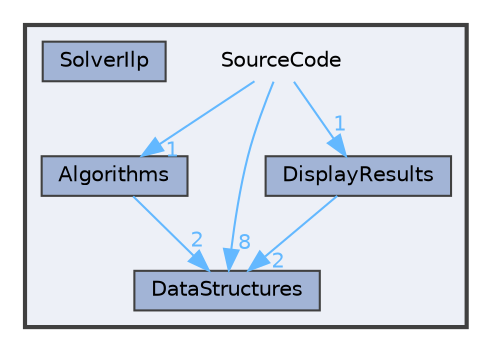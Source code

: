 digraph "SourceCode"
{
 // LATEX_PDF_SIZE
  bgcolor="transparent";
  edge [fontname=Helvetica,fontsize=10,labelfontname=Helvetica,labelfontsize=10];
  node [fontname=Helvetica,fontsize=10,shape=box,height=0.2,width=0.4];
  compound=true
  subgraph clusterdir_ec5974339a1de2ed9600da4dc21f3a8e {
    graph [ bgcolor="#edf0f7", pencolor="grey25", label="", fontname=Helvetica,fontsize=10 style="filled,bold", URL="dir_ec5974339a1de2ed9600da4dc21f3a8e.html",tooltip=""]
    dir_ec5974339a1de2ed9600da4dc21f3a8e [shape=plaintext, label="SourceCode"];
  dir_6996d7c2da31c87b6af046372cf1d272 [label="Algorithms", fillcolor="#a2b4d6", color="grey25", style="filled", URL="dir_6996d7c2da31c87b6af046372cf1d272.html",tooltip=""];
  dir_c4e5523b5476281f51f15f719c8bc922 [label="DataStructures", fillcolor="#a2b4d6", color="grey25", style="filled", URL="dir_c4e5523b5476281f51f15f719c8bc922.html",tooltip=""];
  dir_6083c192145012664d19c75882eee3b9 [label="DisplayResults", fillcolor="#a2b4d6", color="grey25", style="filled", URL="dir_6083c192145012664d19c75882eee3b9.html",tooltip=""];
  dir_f32aab91f34a4fe4ec268f3066c43695 [label="SolverIlp", fillcolor="#a2b4d6", color="grey25", style="filled", URL="dir_f32aab91f34a4fe4ec268f3066c43695.html",tooltip=""];
  }
  dir_ec5974339a1de2ed9600da4dc21f3a8e->dir_6083c192145012664d19c75882eee3b9 [headlabel="1", labeldistance=1.5 headhref="dir_000004_000002.html" href="dir_000004_000002.html" color="steelblue1" fontcolor="steelblue1"];
  dir_ec5974339a1de2ed9600da4dc21f3a8e->dir_6996d7c2da31c87b6af046372cf1d272 [headlabel="1", labeldistance=1.5 headhref="dir_000004_000000.html" href="dir_000004_000000.html" color="steelblue1" fontcolor="steelblue1"];
  dir_ec5974339a1de2ed9600da4dc21f3a8e->dir_c4e5523b5476281f51f15f719c8bc922 [headlabel="8", labeldistance=1.5 headhref="dir_000004_000001.html" href="dir_000004_000001.html" color="steelblue1" fontcolor="steelblue1"];
  dir_6996d7c2da31c87b6af046372cf1d272->dir_c4e5523b5476281f51f15f719c8bc922 [headlabel="2", labeldistance=1.5 headhref="dir_000000_000001.html" href="dir_000000_000001.html" color="steelblue1" fontcolor="steelblue1"];
  dir_6083c192145012664d19c75882eee3b9->dir_c4e5523b5476281f51f15f719c8bc922 [headlabel="2", labeldistance=1.5 headhref="dir_000002_000001.html" href="dir_000002_000001.html" color="steelblue1" fontcolor="steelblue1"];
}
